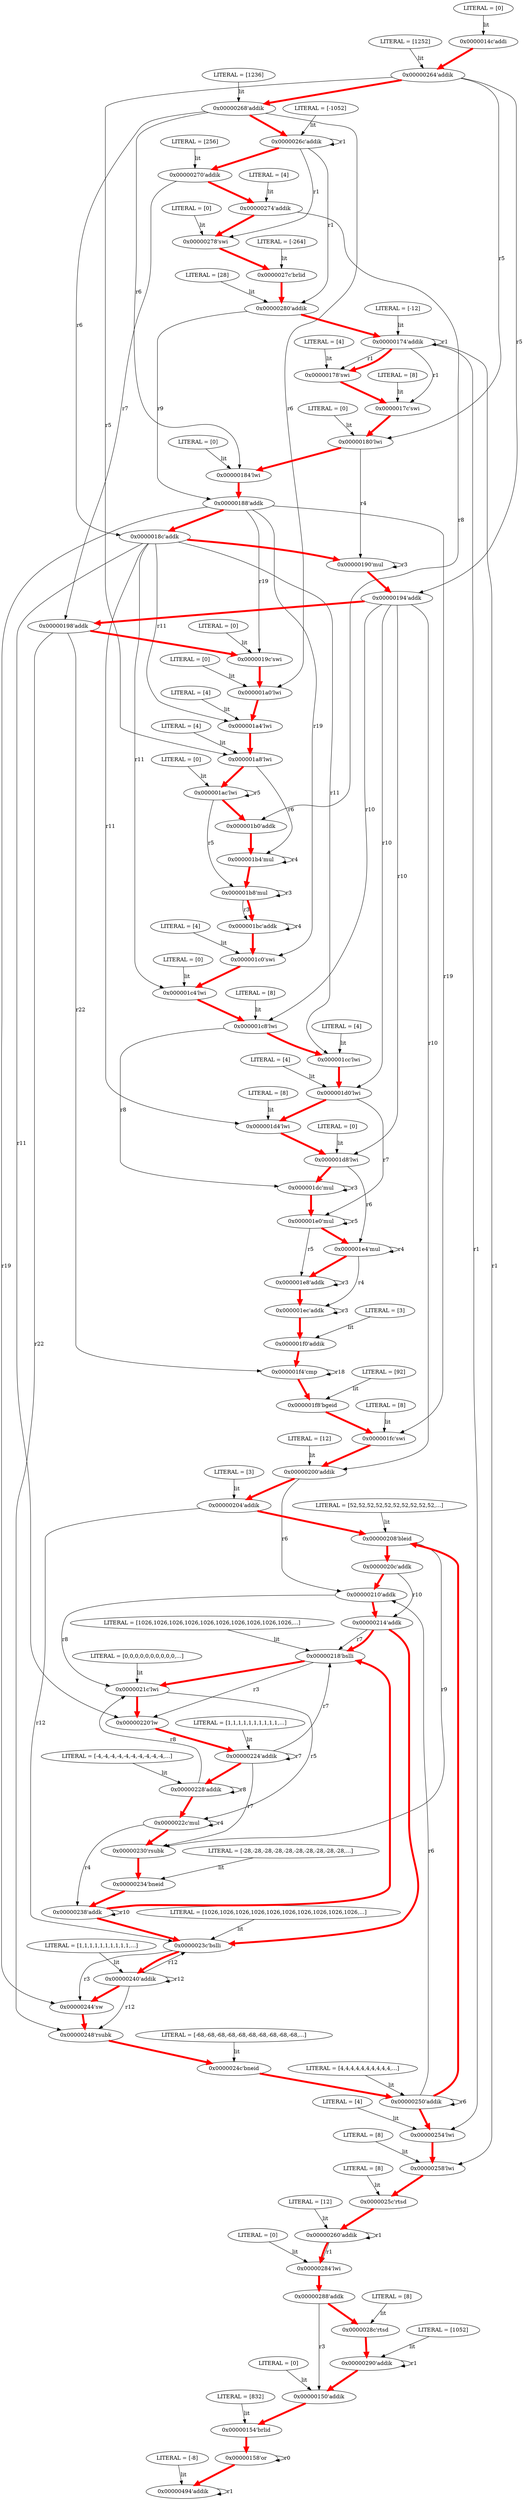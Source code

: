 digraph G {
  A0x0000014c [ label="0x0000014c'addi" ];
  ALITERAL0x0000014c [ label="LITERAL = [0]" ];
  A0x00000264 [ label="0x00000264'addik" ];
  ALITERAL0x00000264 [ label="LITERAL = [1252]" ];
  A0x00000268 [ label="0x00000268'addik" ];
  ALITERAL0x00000268 [ label="LITERAL = [1236]" ];
  A0x0000026c [ label="0x0000026c'addik" ];
  ALITERAL0x0000026c [ label="LITERAL = [-1052]" ];
  A0x00000270 [ label="0x00000270'addik" ];
  ALITERAL0x00000270 [ label="LITERAL = [256]" ];
  A0x00000274 [ label="0x00000274'addik" ];
  ALITERAL0x00000274 [ label="LITERAL = [4]" ];
  A0x00000278 [ label="0x00000278'swi" ];
  ALITERAL0x00000278 [ label="LITERAL = [0]" ];
  A0x0000027c [ label="0x0000027c'brlid" ];
  ALITERAL0x0000027c [ label="LITERAL = [-264]" ];
  A0x00000280 [ label="0x00000280'addik" ];
  ALITERAL0x00000280 [ label="LITERAL = [28]" ];
  A0x00000174 [ label="0x00000174'addik" ];
  ALITERAL0x00000174 [ label="LITERAL = [-12]" ];
  A0x00000178 [ label="0x00000178'swi" ];
  ALITERAL0x00000178 [ label="LITERAL = [4]" ];
  A0x0000017c [ label="0x0000017c'swi" ];
  ALITERAL0x0000017c [ label="LITERAL = [8]" ];
  A0x00000180 [ label="0x00000180'lwi" ];
  ALITERAL0x00000180 [ label="LITERAL = [0]" ];
  A0x00000184 [ label="0x00000184'lwi" ];
  ALITERAL0x00000184 [ label="LITERAL = [0]" ];
  A0x00000188 [ label="0x00000188'addk" ];
  A0x0000018c [ label="0x0000018c'addk" ];
  A0x00000190 [ label="0x00000190'mul" ];
  A0x00000194 [ label="0x00000194'addk" ];
  A0x00000198 [ label="0x00000198'addk" ];
  A0x0000019c [ label="0x0000019c'swi" ];
  ALITERAL0x0000019c [ label="LITERAL = [0]" ];
  A0x000001a0 [ label="0x000001a0'lwi" ];
  ALITERAL0x000001a0 [ label="LITERAL = [0]" ];
  A0x000001a4 [ label="0x000001a4'lwi" ];
  ALITERAL0x000001a4 [ label="LITERAL = [4]" ];
  A0x000001a8 [ label="0x000001a8'lwi" ];
  ALITERAL0x000001a8 [ label="LITERAL = [4]" ];
  A0x000001ac [ label="0x000001ac'lwi" ];
  ALITERAL0x000001ac [ label="LITERAL = [0]" ];
  A0x000001b0 [ label="0x000001b0'addk" ];
  A0x000001b4 [ label="0x000001b4'mul" ];
  A0x000001b8 [ label="0x000001b8'mul" ];
  A0x000001bc [ label="0x000001bc'addk" ];
  A0x000001c0 [ label="0x000001c0'swi" ];
  ALITERAL0x000001c0 [ label="LITERAL = [4]" ];
  A0x000001c4 [ label="0x000001c4'lwi" ];
  ALITERAL0x000001c4 [ label="LITERAL = [0]" ];
  A0x000001c8 [ label="0x000001c8'lwi" ];
  ALITERAL0x000001c8 [ label="LITERAL = [8]" ];
  A0x000001cc [ label="0x000001cc'lwi" ];
  ALITERAL0x000001cc [ label="LITERAL = [4]" ];
  A0x000001d0 [ label="0x000001d0'lwi" ];
  ALITERAL0x000001d0 [ label="LITERAL = [4]" ];
  A0x000001d4 [ label="0x000001d4'lwi" ];
  ALITERAL0x000001d4 [ label="LITERAL = [8]" ];
  A0x000001d8 [ label="0x000001d8'lwi" ];
  ALITERAL0x000001d8 [ label="LITERAL = [0]" ];
  A0x000001dc [ label="0x000001dc'mul" ];
  A0x000001e0 [ label="0x000001e0'mul" ];
  A0x000001e4 [ label="0x000001e4'mul" ];
  A0x000001e8 [ label="0x000001e8'addk" ];
  A0x000001ec [ label="0x000001ec'addk" ];
  A0x000001f0 [ label="0x000001f0'addik" ];
  ALITERAL0x000001f0 [ label="LITERAL = [3]" ];
  A0x000001f4 [ label="0x000001f4'cmp" ];
  A0x000001f8 [ label="0x000001f8'bgeid" ];
  ALITERAL0x000001f8 [ label="LITERAL = [92]" ];
  A0x000001fc [ label="0x000001fc'swi" ];
  ALITERAL0x000001fc [ label="LITERAL = [8]" ];
  A0x00000200 [ label="0x00000200'addik" ];
  ALITERAL0x00000200 [ label="LITERAL = [12]" ];
  A0x00000204 [ label="0x00000204'addik" ];
  ALITERAL0x00000204 [ label="LITERAL = [3]" ];
  A0x00000208 [ label="0x00000208'bleid" ];
  ALITERAL0x00000208 [ label="LITERAL = [52,52,52,52,52,52,52,52,52,52,...]" ];
  A0x0000020c [ label="0x0000020c'addk" ];
  A0x00000210 [ label="0x00000210'addk" ];
  A0x00000214 [ label="0x00000214'addk" ];
  A0x0000023c [ label="0x0000023c'bslli" ];
  ALITERAL0x0000023c [ label="LITERAL = [1026,1026,1026,1026,1026,1026,1026,1026,1026,1026,...]" ];
  A0x00000240 [ label="0x00000240'addik" ];
  ALITERAL0x00000240 [ label="LITERAL = [1,1,1,1,1,1,1,1,1,1,...]" ];
  A0x00000244 [ label="0x00000244'sw" ];
  A0x00000248 [ label="0x00000248'rsubk" ];
  A0x0000024c [ label="0x0000024c'bneid" ];
  ALITERAL0x0000024c [ label="LITERAL = [-68,-68,-68,-68,-68,-68,-68,-68,-68,-68,...]" ];
  A0x00000250 [ label="0x00000250'addik" ];
  ALITERAL0x00000250 [ label="LITERAL = [4,4,4,4,4,4,4,4,4,4,...]" ];
  A0x00000218 [ label="0x00000218'bslli" ];
  ALITERAL0x00000218 [ label="LITERAL = [1026,1026,1026,1026,1026,1026,1026,1026,1026,1026,...]" ];
  A0x0000021c [ label="0x0000021c'lwi" ];
  ALITERAL0x0000021c [ label="LITERAL = [0,0,0,0,0,0,0,0,0,0,...]" ];
  A0x00000220 [ label="0x00000220'lw" ];
  A0x00000224 [ label="0x00000224'addik" ];
  ALITERAL0x00000224 [ label="LITERAL = [1,1,1,1,1,1,1,1,1,1,...]" ];
  A0x00000228 [ label="0x00000228'addik" ];
  ALITERAL0x00000228 [ label="LITERAL = [-4,-4,-4,-4,-4,-4,-4,-4,-4,-4,...]" ];
  A0x0000022c [ label="0x0000022c'mul" ];
  A0x00000230 [ label="0x00000230'rsubk" ];
  A0x00000234 [ label="0x00000234'bneid" ];
  ALITERAL0x00000234 [ label="LITERAL = [-28,-28,-28,-28,-28,-28,-28,-28,-28,-28,...]" ];
  A0x00000238 [ label="0x00000238'addk" ];
  A0x00000254 [ label="0x00000254'lwi" ];
  ALITERAL0x00000254 [ label="LITERAL = [4]" ];
  A0x00000258 [ label="0x00000258'lwi" ];
  ALITERAL0x00000258 [ label="LITERAL = [8]" ];
  A0x0000025c [ label="0x0000025c'rtsd" ];
  ALITERAL0x0000025c [ label="LITERAL = [8]" ];
  A0x00000260 [ label="0x00000260'addik" ];
  ALITERAL0x00000260 [ label="LITERAL = [12]" ];
  A0x00000284 [ label="0x00000284'lwi" ];
  ALITERAL0x00000284 [ label="LITERAL = [0]" ];
  A0x00000288 [ label="0x00000288'addk" ];
  A0x0000028c [ label="0x0000028c'rtsd" ];
  ALITERAL0x0000028c [ label="LITERAL = [8]" ];
  A0x00000290 [ label="0x00000290'addik" ];
  ALITERAL0x00000290 [ label="LITERAL = [1052]" ];
  A0x00000150 [ label="0x00000150'addik" ];
  ALITERAL0x00000150 [ label="LITERAL = [0]" ];
  A0x00000154 [ label="0x00000154'brlid" ];
  ALITERAL0x00000154 [ label="LITERAL = [832]" ];
  A0x00000158 [ label="0x00000158'or" ];
  A0x00000494 [ label="0x00000494'addik" ];
  ALITERAL0x00000494 [ label="LITERAL = [-8]" ];
  ALITERAL0x0000014c -> A0x0000014c [ label="lit" ];
  ALITERAL0x00000264 -> A0x00000264 [ label="lit" ];
  ALITERAL0x00000268 -> A0x00000268 [ label="lit" ];
  A0x0000026c -> A0x0000026c [ label="r1" ];
  ALITERAL0x0000026c -> A0x0000026c [ label="lit" ];
  ALITERAL0x00000270 -> A0x00000270 [ label="lit" ];
  ALITERAL0x00000274 -> A0x00000274 [ label="lit" ];
  A0x0000026c -> A0x00000278 [ label="r1" ];
  ALITERAL0x00000278 -> A0x00000278 [ label="lit" ];
  ALITERAL0x0000027c -> A0x0000027c [ label="lit" ];
  A0x0000026c -> A0x00000280 [ label="r1" ];
  ALITERAL0x00000280 -> A0x00000280 [ label="lit" ];
  A0x00000174 -> A0x00000174 [ label="r1" ];
  ALITERAL0x00000174 -> A0x00000174 [ label="lit" ];
  A0x00000174 -> A0x00000178 [ label="r1" ];
  ALITERAL0x00000178 -> A0x00000178 [ label="lit" ];
  A0x00000174 -> A0x0000017c [ label="r1" ];
  ALITERAL0x0000017c -> A0x0000017c [ label="lit" ];
  A0x00000264 -> A0x00000180 [ label="r5" ];
  ALITERAL0x00000180 -> A0x00000180 [ label="lit" ];
  A0x00000268 -> A0x00000184 [ label="r6" ];
  ALITERAL0x00000184 -> A0x00000184 [ label="lit" ];
  A0x00000280 -> A0x00000188 [ label="r9" ];
  A0x00000268 -> A0x0000018c [ label="r6" ];
  A0x00000190 -> A0x00000190 [ label="r3" ];
  A0x00000180 -> A0x00000190 [ label="r4" ];
  A0x00000264 -> A0x00000194 [ label="r5" ];
  A0x00000270 -> A0x00000198 [ label="r7" ];
  A0x00000188 -> A0x0000019c [ label="r19" ];
  ALITERAL0x0000019c -> A0x0000019c [ label="lit" ];
  A0x00000268 -> A0x000001a0 [ label="r6" ];
  ALITERAL0x000001a0 -> A0x000001a0 [ label="lit" ];
  A0x0000018c -> A0x000001a4 [ label="r11" ];
  ALITERAL0x000001a4 -> A0x000001a4 [ label="lit" ];
  A0x00000264 -> A0x000001a8 [ label="r5" ];
  ALITERAL0x000001a8 -> A0x000001a8 [ label="lit" ];
  A0x000001ac -> A0x000001ac [ label="r5" ];
  ALITERAL0x000001ac -> A0x000001ac [ label="lit" ];
  A0x00000274 -> A0x000001b0 [ label="r8" ];
  A0x000001b4 -> A0x000001b4 [ label="r4" ];
  A0x000001a8 -> A0x000001b4 [ label="r6" ];
  A0x000001b8 -> A0x000001b8 [ label="r3" ];
  A0x000001ac -> A0x000001b8 [ label="r5" ];
  A0x000001bc -> A0x000001bc [ label="r4" ];
  A0x000001b8 -> A0x000001bc [ label="r3" ];
  A0x00000188 -> A0x000001c0 [ label="r19" ];
  ALITERAL0x000001c0 -> A0x000001c0 [ label="lit" ];
  A0x0000018c -> A0x000001c4 [ label="r11" ];
  ALITERAL0x000001c4 -> A0x000001c4 [ label="lit" ];
  A0x00000194 -> A0x000001c8 [ label="r10" ];
  ALITERAL0x000001c8 -> A0x000001c8 [ label="lit" ];
  A0x0000018c -> A0x000001cc [ label="r11" ];
  ALITERAL0x000001cc -> A0x000001cc [ label="lit" ];
  A0x00000194 -> A0x000001d0 [ label="r10" ];
  ALITERAL0x000001d0 -> A0x000001d0 [ label="lit" ];
  A0x0000018c -> A0x000001d4 [ label="r11" ];
  ALITERAL0x000001d4 -> A0x000001d4 [ label="lit" ];
  A0x00000194 -> A0x000001d8 [ label="r10" ];
  ALITERAL0x000001d8 -> A0x000001d8 [ label="lit" ];
  A0x000001dc -> A0x000001dc [ label="r3" ];
  A0x000001c8 -> A0x000001dc [ label="r8" ];
  A0x000001e0 -> A0x000001e0 [ label="r5" ];
  A0x000001d0 -> A0x000001e0 [ label="r7" ];
  A0x000001e4 -> A0x000001e4 [ label="r4" ];
  A0x000001d8 -> A0x000001e4 [ label="r6" ];
  A0x000001e8 -> A0x000001e8 [ label="r3" ];
  A0x000001e0 -> A0x000001e8 [ label="r5" ];
  A0x000001ec -> A0x000001ec [ label="r3" ];
  A0x000001e4 -> A0x000001ec [ label="r4" ];
  ALITERAL0x000001f0 -> A0x000001f0 [ label="lit" ];
  A0x00000198 -> A0x000001f4 [ label="r22" ];
  A0x000001f4 -> A0x000001f4 [ label="r18" ];
  ALITERAL0x000001f8 -> A0x000001f8 [ label="lit" ];
  A0x00000188 -> A0x000001fc [ label="r19" ];
  ALITERAL0x000001fc -> A0x000001fc [ label="lit" ];
  A0x00000194 -> A0x00000200 [ label="r10" ];
  ALITERAL0x00000200 -> A0x00000200 [ label="lit" ];
  ALITERAL0x00000204 -> A0x00000204 [ label="lit" ];
  ALITERAL0x00000208 -> A0x00000208 [ label="lit" ];
  A0x00000200 -> A0x00000210 [ label="r6" ];
  A0x0000020c -> A0x00000214 [ label="r10" ];
  A0x00000204 -> A0x0000023c [ label="r12" ];
  ALITERAL0x0000023c -> A0x0000023c [ label="lit" ];
  A0x00000240 -> A0x00000240 [ label="r12" ];
  ALITERAL0x00000240 -> A0x00000240 [ label="lit" ];
  A0x00000188 -> A0x00000244 [ label="r19" ];
  A0x0000023c -> A0x00000244 [ label="r3" ];
  A0x00000240 -> A0x00000248 [ label="r12" ];
  A0x00000198 -> A0x00000248 [ label="r22" ];
  ALITERAL0x0000024c -> A0x0000024c [ label="lit" ];
  A0x00000250 -> A0x00000250 [ label="r6" ];
  ALITERAL0x00000250 -> A0x00000250 [ label="lit" ];
  A0x00000250 -> A0x00000210 [ label="r6" ];
  A0x00000214 -> A0x00000218 [ label="r7" ];
  ALITERAL0x00000218 -> A0x00000218 [ label="lit" ];
  A0x00000210 -> A0x0000021c [ label="r8" ];
  ALITERAL0x0000021c -> A0x0000021c [ label="lit" ];
  A0x0000018c -> A0x00000220 [ label="r11" ];
  A0x00000218 -> A0x00000220 [ label="r3" ];
  A0x00000224 -> A0x00000224 [ label="r7" ];
  ALITERAL0x00000224 -> A0x00000224 [ label="lit" ];
  A0x00000228 -> A0x00000228 [ label="r8" ];
  ALITERAL0x00000228 -> A0x00000228 [ label="lit" ];
  A0x0000022c -> A0x0000022c [ label="r4" ];
  A0x0000021c -> A0x0000022c [ label="r5" ];
  A0x00000224 -> A0x00000230 [ label="r7" ];
  A0x00000208 -> A0x00000230 [ label="r9" ];
  ALITERAL0x00000234 -> A0x00000234 [ label="lit" ];
  A0x00000238 -> A0x00000238 [ label="r10" ];
  A0x0000022c -> A0x00000238 [ label="r4" ];
  A0x00000224 -> A0x00000218 [ label="r7" ];
  A0x00000228 -> A0x0000021c [ label="r8" ];
  A0x00000240 -> A0x0000023c [ label="r12" ];
  A0x00000174 -> A0x00000254 [ label="r1" ];
  ALITERAL0x00000254 -> A0x00000254 [ label="lit" ];
  A0x00000174 -> A0x00000258 [ label="r1" ];
  ALITERAL0x00000258 -> A0x00000258 [ label="lit" ];
  ALITERAL0x0000025c -> A0x0000025c [ label="lit" ];
  A0x00000260 -> A0x00000260 [ label="r1" ];
  ALITERAL0x00000260 -> A0x00000260 [ label="lit" ];
  A0x00000260 -> A0x00000284 [ label="r1" ];
  ALITERAL0x00000284 -> A0x00000284 [ label="lit" ];
  ALITERAL0x0000028c -> A0x0000028c [ label="lit" ];
  A0x00000290 -> A0x00000290 [ label="r1" ];
  ALITERAL0x00000290 -> A0x00000290 [ label="lit" ];
  A0x00000288 -> A0x00000150 [ label="r3" ];
  ALITERAL0x00000150 -> A0x00000150 [ label="lit" ];
  ALITERAL0x00000154 -> A0x00000154 [ label="lit" ];
  A0x00000158 -> A0x00000158 [ label="r0" ];
  A0x00000494 -> A0x00000494 [ label="r1" ];
  ALITERAL0x00000494 -> A0x00000494 [ label="lit" ];
  A0x00000290 -> A0x00000150 [ color="red" penwidth="5" ];
  A0x00000250 -> A0x00000208 [ color="red" penwidth="5" ];
  A0x00000250 -> A0x00000254 [ color="red" penwidth="5" ];
  A0x00000174 -> A0x00000178 [ color="red" penwidth="5" ];
  A0x000001cc -> A0x000001d0 [ color="red" penwidth="5" ];
  A0x00000210 -> A0x00000214 [ color="red" penwidth="5" ];
  A0x00000254 -> A0x00000258 [ color="red" penwidth="5" ];
  A0x00000178 -> A0x0000017c [ color="red" penwidth="5" ];
  A0x00000214 -> A0x0000023c [ color="red" penwidth="5" ];
  A0x00000214 -> A0x00000218 [ color="red" penwidth="5" ];
  A0x00000258 -> A0x0000025c [ color="red" penwidth="5" ];
  A0x00000218 -> A0x0000021c [ color="red" penwidth="5" ];
  A0x000001e0 -> A0x000001e4 [ color="red" penwidth="5" ];
  A0x0000028c -> A0x00000290 [ color="red" penwidth="5" ];
  A0x000001a0 -> A0x000001a4 [ color="red" penwidth="5" ];
  A0x000001e4 -> A0x000001e8 [ color="red" penwidth="5" ];
  A0x0000024c -> A0x00000250 [ color="red" penwidth="5" ];
  A0x000001a4 -> A0x000001a8 [ color="red" penwidth="5" ];
  A0x000001e8 -> A0x000001ec [ color="red" penwidth="5" ];
  A0x0000020c -> A0x00000210 [ color="red" penwidth="5" ];
  A0x00000280 -> A0x00000174 [ color="red" penwidth="5" ];
  A0x000001fc -> A0x00000200 [ color="red" penwidth="5" ];
  A0x00000240 -> A0x00000244 [ color="red" penwidth="5" ];
  A0x00000284 -> A0x00000288 [ color="red" penwidth="5" ];
  A0x000001bc -> A0x000001c0 [ color="red" penwidth="5" ];
  A0x00000200 -> A0x00000204 [ color="red" penwidth="5" ];
  A0x00000244 -> A0x00000248 [ color="red" penwidth="5" ];
  A0x00000288 -> A0x0000028c [ color="red" penwidth="5" ];
  A0x00000204 -> A0x00000208 [ color="red" penwidth="5" ];
  A0x00000248 -> A0x0000024c [ color="red" penwidth="5" ];
  A0x00000208 -> A0x0000020c [ color="red" penwidth="5" ];
  A0x0000019c -> A0x000001a0 [ color="red" penwidth="5" ];
  A0x000001d0 -> A0x000001d4 [ color="red" penwidth="5" ];
  A0x0000027c -> A0x00000280 [ color="red" penwidth="5" ];
  A0x000001d4 -> A0x000001d8 [ color="red" penwidth="5" ];
  A0x0000023c -> A0x00000240 [ color="red" penwidth="5" ];
  A0x000001d8 -> A0x000001dc [ color="red" penwidth="5" ];
  A0x00000190 -> A0x00000194 [ color="red" penwidth="5" ];
  A0x00000270 -> A0x00000274 [ color="red" penwidth="5" ];
  A0x00000194 -> A0x00000198 [ color="red" penwidth="5" ];
  A0x00000150 -> A0x00000154 [ color="red" penwidth="5" ];
  A0x00000274 -> A0x00000278 [ color="red" penwidth="5" ];
  A0x000001ec -> A0x000001f0 [ color="red" penwidth="5" ];
  A0x00000230 -> A0x00000234 [ color="red" penwidth="5" ];
  A0x00000198 -> A0x0000019c [ color="red" penwidth="5" ];
  A0x00000154 -> A0x00000158 [ color="red" penwidth="5" ];
  A0x00000278 -> A0x0000027c [ color="red" penwidth="5" ];
  A0x000001ac -> A0x000001b0 [ color="red" penwidth="5" ];
  A0x00000234 -> A0x00000238 [ color="red" penwidth="5" ];
  A0x00000158 -> A0x00000494 [ color="red" penwidth="5" ];
  A0x00000238 -> A0x00000218 [ color="red" penwidth="5" ];
  A0x00000238 -> A0x0000023c [ color="red" penwidth="5" ];
  A0x0000018c -> A0x00000190 [ color="red" penwidth="5" ];
  A0x000001c0 -> A0x000001c4 [ color="red" penwidth="5" ];
  A0x0000026c -> A0x00000270 [ color="red" penwidth="5" ];
  A0x0000014c -> A0x00000264 [ color="red" penwidth="5" ];
  A0x000001c4 -> A0x000001c8 [ color="red" penwidth="5" ];
  A0x0000022c -> A0x00000230 [ color="red" penwidth="5" ];
  A0x000001c8 -> A0x000001cc [ color="red" penwidth="5" ];
  A0x000001a8 -> A0x000001ac [ color="red" penwidth="5" ];
  A0x00000180 -> A0x00000184 [ color="red" penwidth="5" ];
  A0x00000260 -> A0x00000284 [ color="red" penwidth="5" ];
  A0x00000184 -> A0x00000188 [ color="red" penwidth="5" ];
  A0x00000264 -> A0x00000268 [ color="red" penwidth="5" ];
  A0x000001dc -> A0x000001e0 [ color="red" penwidth="5" ];
  A0x00000220 -> A0x00000224 [ color="red" penwidth="5" ];
  A0x00000188 -> A0x0000018c [ color="red" penwidth="5" ];
  A0x00000268 -> A0x0000026c [ color="red" penwidth="5" ];
  A0x00000224 -> A0x00000228 [ color="red" penwidth="5" ];
  A0x00000228 -> A0x0000022c [ color="red" penwidth="5" ];
  A0x000001f0 -> A0x000001f4 [ color="red" penwidth="5" ];
  A0x0000017c -> A0x00000180 [ color="red" penwidth="5" ];
  A0x000001b0 -> A0x000001b4 [ color="red" penwidth="5" ];
  A0x000001f4 -> A0x000001f8 [ color="red" penwidth="5" ];
  A0x0000025c -> A0x00000260 [ color="red" penwidth="5" ];
  A0x000001b4 -> A0x000001b8 [ color="red" penwidth="5" ];
  A0x000001f8 -> A0x000001fc [ color="red" penwidth="5" ];
  A0x0000021c -> A0x00000220 [ color="red" penwidth="5" ];
  A0x000001b8 -> A0x000001bc [ color="red" penwidth="5" ];
}
